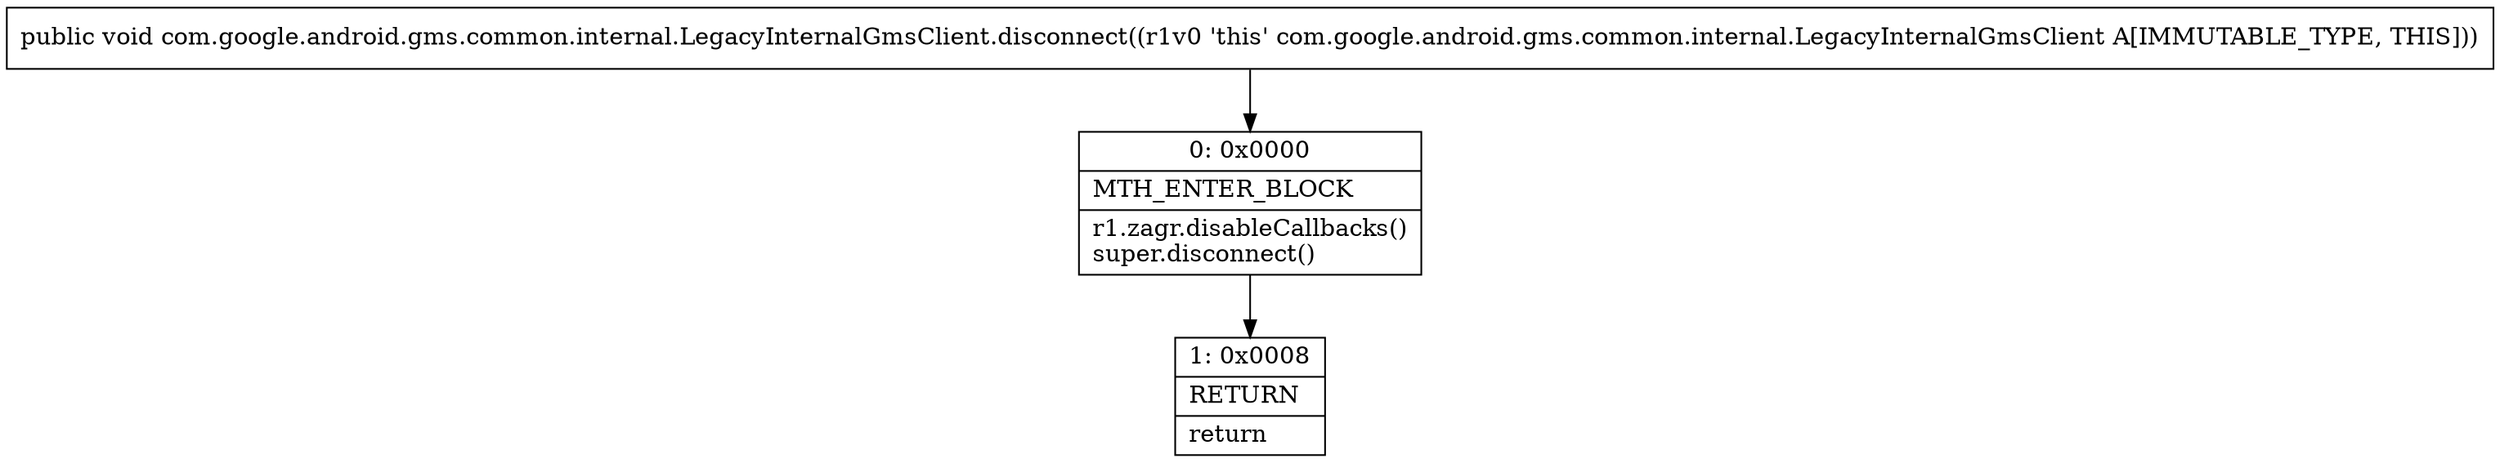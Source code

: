 digraph "CFG forcom.google.android.gms.common.internal.LegacyInternalGmsClient.disconnect()V" {
Node_0 [shape=record,label="{0\:\ 0x0000|MTH_ENTER_BLOCK\l|r1.zagr.disableCallbacks()\lsuper.disconnect()\l}"];
Node_1 [shape=record,label="{1\:\ 0x0008|RETURN\l|return\l}"];
MethodNode[shape=record,label="{public void com.google.android.gms.common.internal.LegacyInternalGmsClient.disconnect((r1v0 'this' com.google.android.gms.common.internal.LegacyInternalGmsClient A[IMMUTABLE_TYPE, THIS])) }"];
MethodNode -> Node_0;
Node_0 -> Node_1;
}

